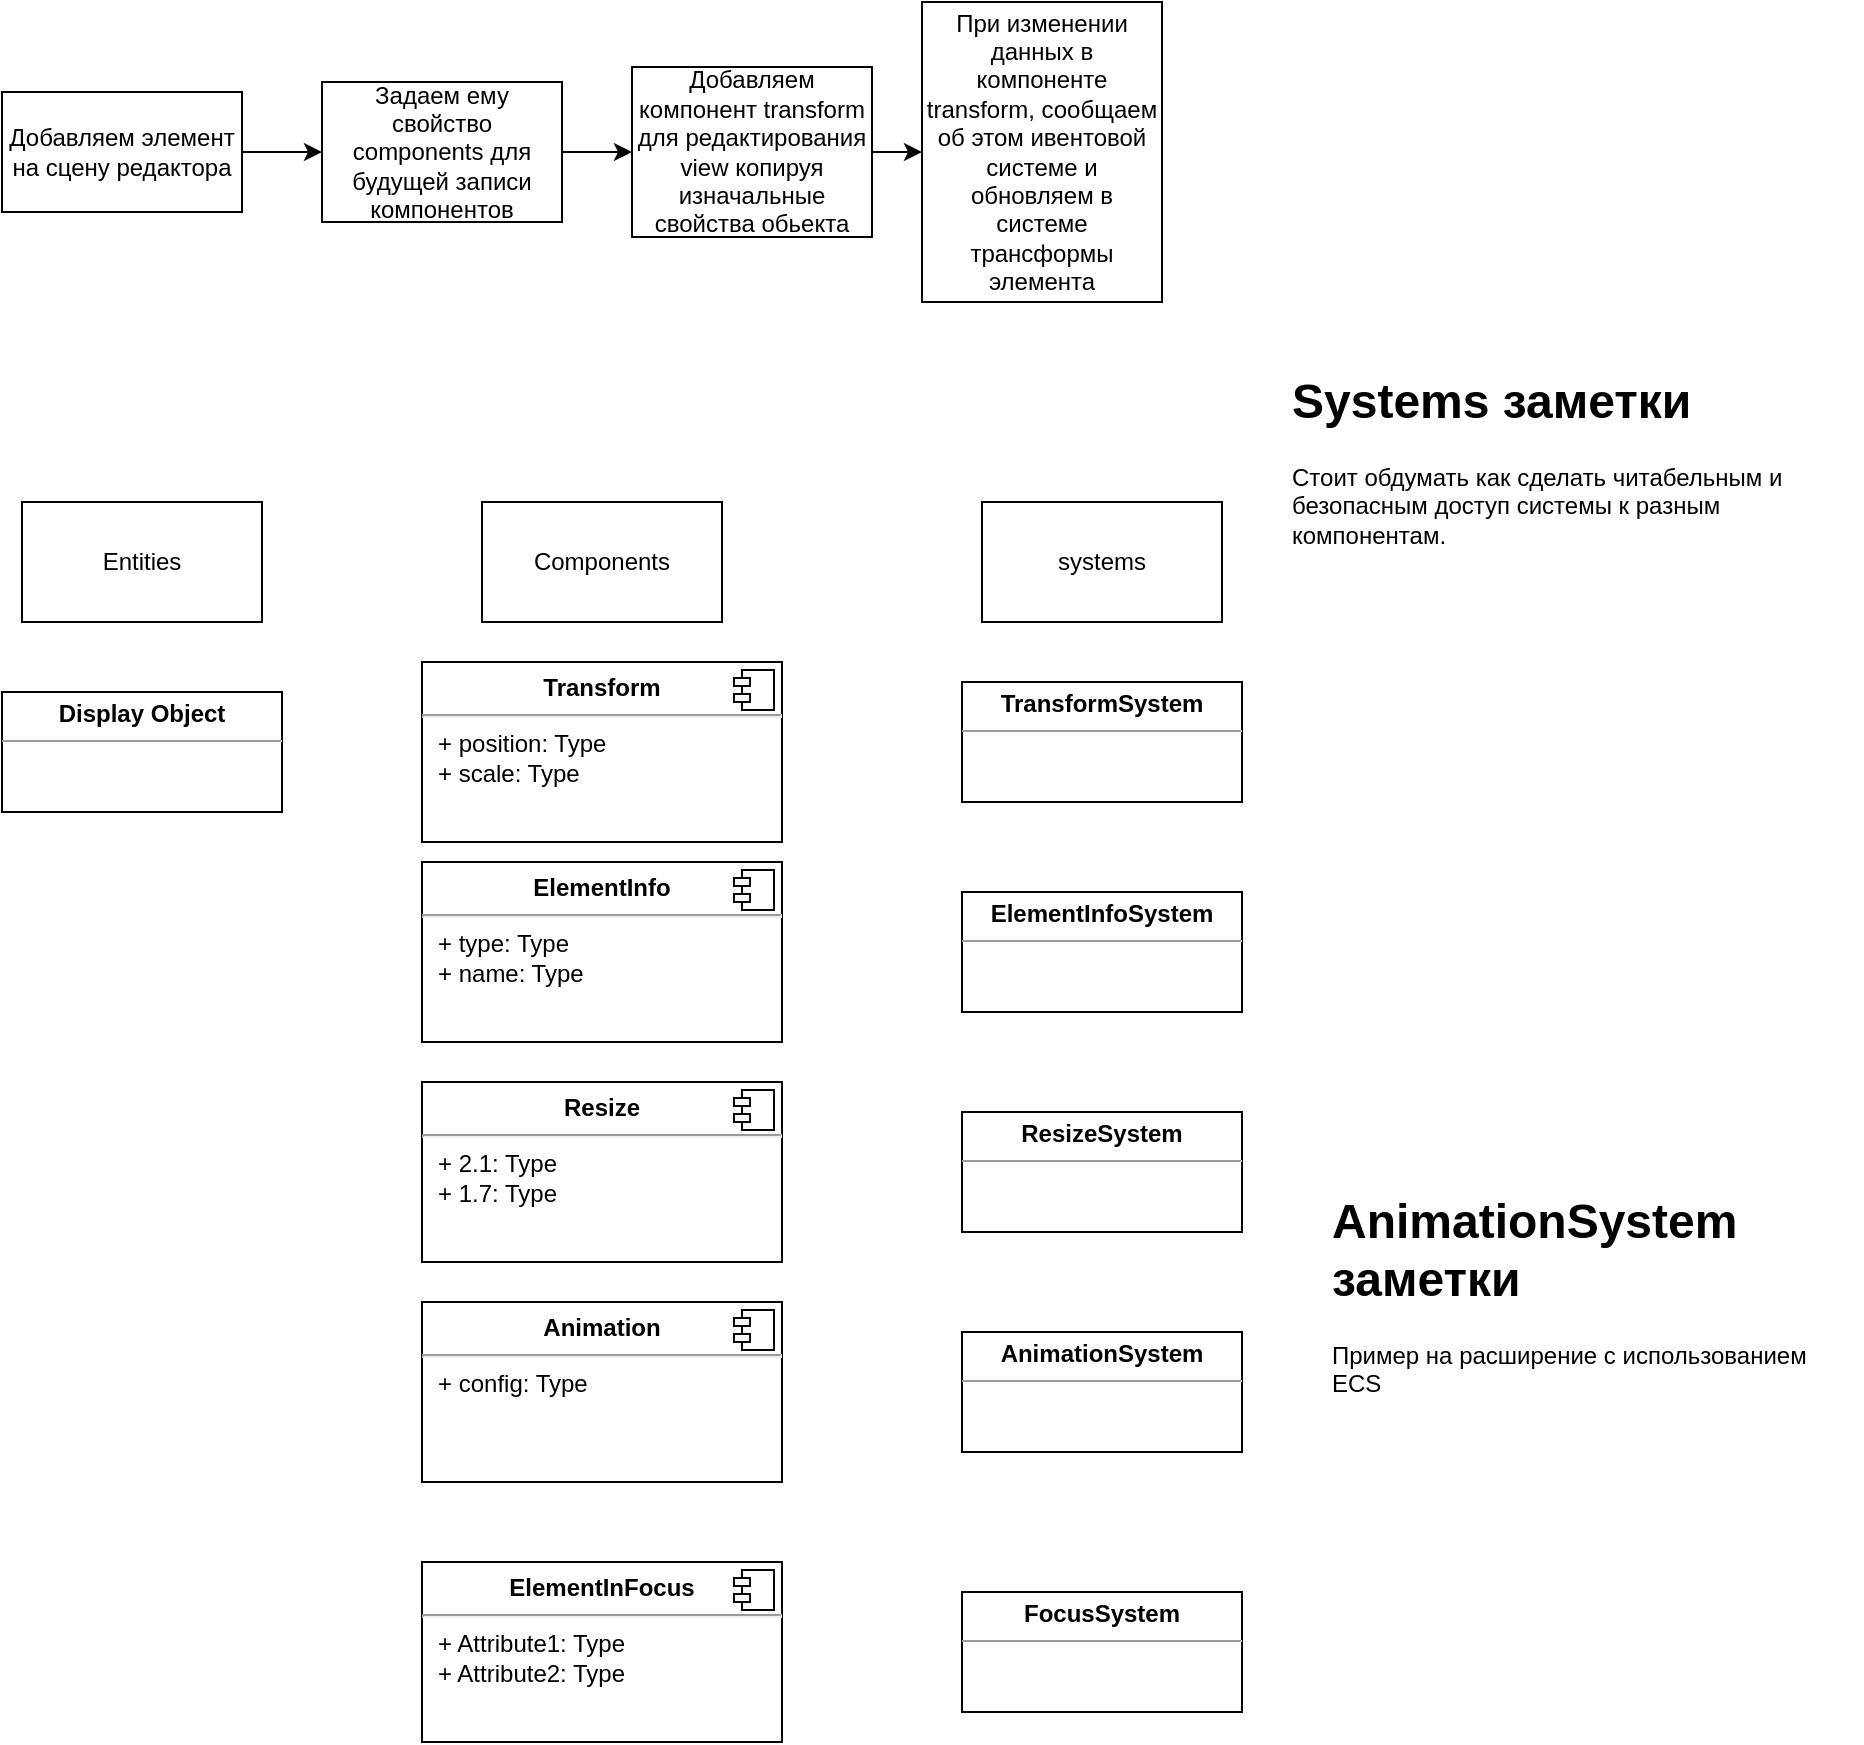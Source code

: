 <mxfile version="14.9.6" type="device"><diagram id="v1uc8BgSHxg0y5VNpun9" name="Page-1"><mxGraphModel dx="1086" dy="806" grid="1" gridSize="10" guides="1" tooltips="1" connect="1" arrows="1" fold="1" page="1" pageScale="1" pageWidth="850" pageHeight="1100" math="0" shadow="0"><root><mxCell id="0"/><mxCell id="1" parent="0"/><mxCell id="sZww66RtwkpuVh555_5W-1" value="Entities&lt;br&gt;" style="rounded=0;whiteSpace=wrap;html=1;" parent="1" vertex="1"><mxGeometry x="120" y="280" width="120" height="60" as="geometry"/></mxCell><mxCell id="sZww66RtwkpuVh555_5W-2" value="Components&lt;br&gt;" style="rounded=0;whiteSpace=wrap;html=1;" parent="1" vertex="1"><mxGeometry x="350" y="280" width="120" height="60" as="geometry"/></mxCell><mxCell id="sZww66RtwkpuVh555_5W-3" value="systems" style="rounded=0;whiteSpace=wrap;html=1;" parent="1" vertex="1"><mxGeometry x="600" y="280" width="120" height="60" as="geometry"/></mxCell><mxCell id="sZww66RtwkpuVh555_5W-5" value="&lt;p style=&quot;margin: 0px ; margin-top: 6px ; text-align: center&quot;&gt;&lt;b&gt;Transform&lt;/b&gt;&lt;/p&gt;&lt;hr&gt;&lt;p style=&quot;margin: 0px ; margin-left: 8px&quot;&gt;+ position: Type&lt;br&gt;+ scale: Type&lt;/p&gt;" style="align=left;overflow=fill;html=1;dropTarget=0;" parent="1" vertex="1"><mxGeometry x="320" y="360" width="180" height="90" as="geometry"/></mxCell><mxCell id="sZww66RtwkpuVh555_5W-6" value="" style="shape=component;jettyWidth=8;jettyHeight=4;" parent="sZww66RtwkpuVh555_5W-5" vertex="1"><mxGeometry x="1" width="20" height="20" relative="1" as="geometry"><mxPoint x="-24" y="4" as="offset"/></mxGeometry></mxCell><mxCell id="sZww66RtwkpuVh555_5W-7" value="&lt;p style=&quot;margin: 0px ; margin-top: 4px ; text-align: center&quot;&gt;&lt;b&gt;Display Object&lt;/b&gt;&lt;/p&gt;&lt;hr size=&quot;1&quot;&gt;&lt;div style=&quot;height: 2px&quot;&gt;&lt;/div&gt;" style="verticalAlign=top;align=left;overflow=fill;fontSize=12;fontFamily=Helvetica;html=1;" parent="1" vertex="1"><mxGeometry x="110" y="375" width="140" height="60" as="geometry"/></mxCell><mxCell id="sZww66RtwkpuVh555_5W-9" value="&lt;p style=&quot;margin: 0px ; margin-top: 4px ; text-align: center&quot;&gt;&lt;b&gt;TransformSystem&lt;/b&gt;&lt;/p&gt;&lt;hr size=&quot;1&quot;&gt;&lt;div style=&quot;height: 2px&quot;&gt;&lt;/div&gt;" style="verticalAlign=top;align=left;overflow=fill;fontSize=12;fontFamily=Helvetica;html=1;" parent="1" vertex="1"><mxGeometry x="590" y="370" width="140" height="60" as="geometry"/></mxCell><mxCell id="sZww66RtwkpuVh555_5W-15" style="edgeStyle=orthogonalEdgeStyle;rounded=0;orthogonalLoop=1;jettySize=auto;html=1;exitX=1;exitY=0.5;exitDx=0;exitDy=0;entryX=0;entryY=0.5;entryDx=0;entryDy=0;" parent="1" source="sZww66RtwkpuVh555_5W-12" target="sZww66RtwkpuVh555_5W-13" edge="1"><mxGeometry relative="1" as="geometry"/></mxCell><mxCell id="sZww66RtwkpuVh555_5W-12" value="Добавляем элемент на сцену редактора" style="rounded=0;whiteSpace=wrap;html=1;" parent="1" vertex="1"><mxGeometry x="110" y="75" width="120" height="60" as="geometry"/></mxCell><mxCell id="sZww66RtwkpuVh555_5W-16" style="edgeStyle=orthogonalEdgeStyle;rounded=0;orthogonalLoop=1;jettySize=auto;html=1;exitX=1;exitY=0.5;exitDx=0;exitDy=0;entryX=0;entryY=0.5;entryDx=0;entryDy=0;" parent="1" source="sZww66RtwkpuVh555_5W-13" target="sZww66RtwkpuVh555_5W-14" edge="1"><mxGeometry relative="1" as="geometry"/></mxCell><mxCell id="sZww66RtwkpuVh555_5W-13" value="Задаем ему свойство components для будущей записи компонентов" style="rounded=0;whiteSpace=wrap;html=1;" parent="1" vertex="1"><mxGeometry x="270" y="70" width="120" height="70" as="geometry"/></mxCell><mxCell id="sZww66RtwkpuVh555_5W-18" style="edgeStyle=orthogonalEdgeStyle;rounded=0;orthogonalLoop=1;jettySize=auto;html=1;exitX=1;exitY=0.5;exitDx=0;exitDy=0;entryX=0;entryY=0.5;entryDx=0;entryDy=0;" parent="1" source="sZww66RtwkpuVh555_5W-14" target="sZww66RtwkpuVh555_5W-17" edge="1"><mxGeometry relative="1" as="geometry"/></mxCell><mxCell id="sZww66RtwkpuVh555_5W-14" value="Добавляем компонент transform для редактирования view копируя изначальные свойства обьекта" style="rounded=0;whiteSpace=wrap;html=1;" parent="1" vertex="1"><mxGeometry x="425" y="62.5" width="120" height="85" as="geometry"/></mxCell><mxCell id="sZww66RtwkpuVh555_5W-17" value="При изменении данных в компоненте transform, сообщаем об этом ивентовой системе и обновляем в системе трансформы элемента" style="rounded=0;whiteSpace=wrap;html=1;" parent="1" vertex="1"><mxGeometry x="570" y="30" width="120" height="150" as="geometry"/></mxCell><mxCell id="sZww66RtwkpuVh555_5W-20" value="&lt;h1&gt;Systems заметки&lt;/h1&gt;&lt;p&gt;Стоит обдумать как сделать читабельным и безопасным доступ системы к разным компонентам.&lt;/p&gt;" style="text;html=1;strokeColor=none;fillColor=none;spacing=5;spacingTop=-20;whiteSpace=wrap;overflow=hidden;rounded=0;" parent="1" vertex="1"><mxGeometry x="750" y="210" width="270" height="120" as="geometry"/></mxCell><mxCell id="sZww66RtwkpuVh555_5W-21" value="&lt;p style=&quot;margin: 0px ; margin-top: 6px ; text-align: center&quot;&gt;&lt;b&gt;ElementInfo&lt;/b&gt;&lt;/p&gt;&lt;hr&gt;&lt;p style=&quot;margin: 0px ; margin-left: 8px&quot;&gt;+ type: Type&lt;br&gt;+ name: Type&lt;/p&gt;" style="align=left;overflow=fill;html=1;dropTarget=0;" parent="1" vertex="1"><mxGeometry x="320" y="460" width="180" height="90" as="geometry"/></mxCell><mxCell id="sZww66RtwkpuVh555_5W-22" value="" style="shape=component;jettyWidth=8;jettyHeight=4;" parent="sZww66RtwkpuVh555_5W-21" vertex="1"><mxGeometry x="1" width="20" height="20" relative="1" as="geometry"><mxPoint x="-24" y="4" as="offset"/></mxGeometry></mxCell><mxCell id="sZww66RtwkpuVh555_5W-23" value="&lt;p style=&quot;margin: 0px ; margin-top: 4px ; text-align: center&quot;&gt;&lt;b&gt;ElementInfoSystem&lt;/b&gt;&lt;/p&gt;&lt;hr size=&quot;1&quot;&gt;&lt;div style=&quot;height: 2px&quot;&gt;&lt;/div&gt;" style="verticalAlign=top;align=left;overflow=fill;fontSize=12;fontFamily=Helvetica;html=1;" parent="1" vertex="1"><mxGeometry x="590" y="475" width="140" height="60" as="geometry"/></mxCell><mxCell id="sZww66RtwkpuVh555_5W-24" value="&lt;p style=&quot;margin: 0px ; margin-top: 6px ; text-align: center&quot;&gt;&lt;b&gt;Resize&lt;/b&gt;&lt;/p&gt;&lt;hr&gt;&lt;p style=&quot;margin: 0px ; margin-left: 8px&quot;&gt;+ 2.1: Type&lt;br&gt;+ 1.7: Type&lt;/p&gt;" style="align=left;overflow=fill;html=1;dropTarget=0;" parent="1" vertex="1"><mxGeometry x="320" y="570" width="180" height="90" as="geometry"/></mxCell><mxCell id="sZww66RtwkpuVh555_5W-25" value="" style="shape=component;jettyWidth=8;jettyHeight=4;" parent="sZww66RtwkpuVh555_5W-24" vertex="1"><mxGeometry x="1" width="20" height="20" relative="1" as="geometry"><mxPoint x="-24" y="4" as="offset"/></mxGeometry></mxCell><mxCell id="sZww66RtwkpuVh555_5W-26" value="&lt;p style=&quot;margin: 0px ; margin-top: 4px ; text-align: center&quot;&gt;&lt;b&gt;ResizeSystem&lt;/b&gt;&lt;/p&gt;&lt;hr size=&quot;1&quot;&gt;&lt;div style=&quot;height: 2px&quot;&gt;&lt;/div&gt;" style="verticalAlign=top;align=left;overflow=fill;fontSize=12;fontFamily=Helvetica;html=1;" parent="1" vertex="1"><mxGeometry x="590" y="585" width="140" height="60" as="geometry"/></mxCell><mxCell id="sZww66RtwkpuVh555_5W-28" value="&lt;p style=&quot;margin: 0px ; margin-top: 6px ; text-align: center&quot;&gt;&lt;b&gt;Animation&lt;/b&gt;&lt;/p&gt;&lt;hr&gt;&lt;p style=&quot;margin: 0px ; margin-left: 8px&quot;&gt;+ config: Type&lt;br&gt;&lt;br&gt;&lt;/p&gt;" style="align=left;overflow=fill;html=1;dropTarget=0;" parent="1" vertex="1"><mxGeometry x="320" y="680" width="180" height="90" as="geometry"/></mxCell><mxCell id="sZww66RtwkpuVh555_5W-29" value="" style="shape=component;jettyWidth=8;jettyHeight=4;" parent="sZww66RtwkpuVh555_5W-28" vertex="1"><mxGeometry x="1" width="20" height="20" relative="1" as="geometry"><mxPoint x="-24" y="4" as="offset"/></mxGeometry></mxCell><mxCell id="sZww66RtwkpuVh555_5W-30" value="&lt;p style=&quot;margin: 0px ; margin-top: 4px ; text-align: center&quot;&gt;&lt;b&gt;AnimationSystem&lt;/b&gt;&lt;/p&gt;&lt;hr size=&quot;1&quot;&gt;&lt;div style=&quot;height: 2px&quot;&gt;&lt;/div&gt;" style="verticalAlign=top;align=left;overflow=fill;fontSize=12;fontFamily=Helvetica;html=1;" parent="1" vertex="1"><mxGeometry x="590" y="695" width="140" height="60" as="geometry"/></mxCell><mxCell id="sZww66RtwkpuVh555_5W-31" value="&lt;h1&gt;AnimationSystem заметки&lt;/h1&gt;&lt;p&gt;Пример на расширение с использованием ECS&lt;/p&gt;" style="text;html=1;strokeColor=none;fillColor=none;spacing=5;spacingTop=-20;whiteSpace=wrap;overflow=hidden;rounded=0;" parent="1" vertex="1"><mxGeometry x="770" y="620" width="270" height="120" as="geometry"/></mxCell><mxCell id="n78YqkYDzaJmjRCT6YTC-1" value="&lt;p style=&quot;margin: 0px ; margin-top: 6px ; text-align: center&quot;&gt;&lt;b&gt;ElementInFocus&lt;/b&gt;&lt;/p&gt;&lt;hr&gt;&lt;p style=&quot;margin: 0px ; margin-left: 8px&quot;&gt;+ Attribute1: Type&lt;br&gt;+ Attribute2: Type&lt;/p&gt;" style="align=left;overflow=fill;html=1;dropTarget=0;" vertex="1" parent="1"><mxGeometry x="320" y="810" width="180" height="90" as="geometry"/></mxCell><mxCell id="n78YqkYDzaJmjRCT6YTC-2" value="" style="shape=component;jettyWidth=8;jettyHeight=4;" vertex="1" parent="n78YqkYDzaJmjRCT6YTC-1"><mxGeometry x="1" width="20" height="20" relative="1" as="geometry"><mxPoint x="-24" y="4" as="offset"/></mxGeometry></mxCell><mxCell id="n78YqkYDzaJmjRCT6YTC-3" value="&lt;p style=&quot;margin: 0px ; margin-top: 4px ; text-align: center&quot;&gt;&lt;b&gt;FocusSystem&lt;/b&gt;&lt;/p&gt;&lt;hr size=&quot;1&quot;&gt;&lt;div style=&quot;height: 2px&quot;&gt;&lt;/div&gt;" style="verticalAlign=top;align=left;overflow=fill;fontSize=12;fontFamily=Helvetica;html=1;" vertex="1" parent="1"><mxGeometry x="590" y="825" width="140" height="60" as="geometry"/></mxCell></root></mxGraphModel></diagram></mxfile>